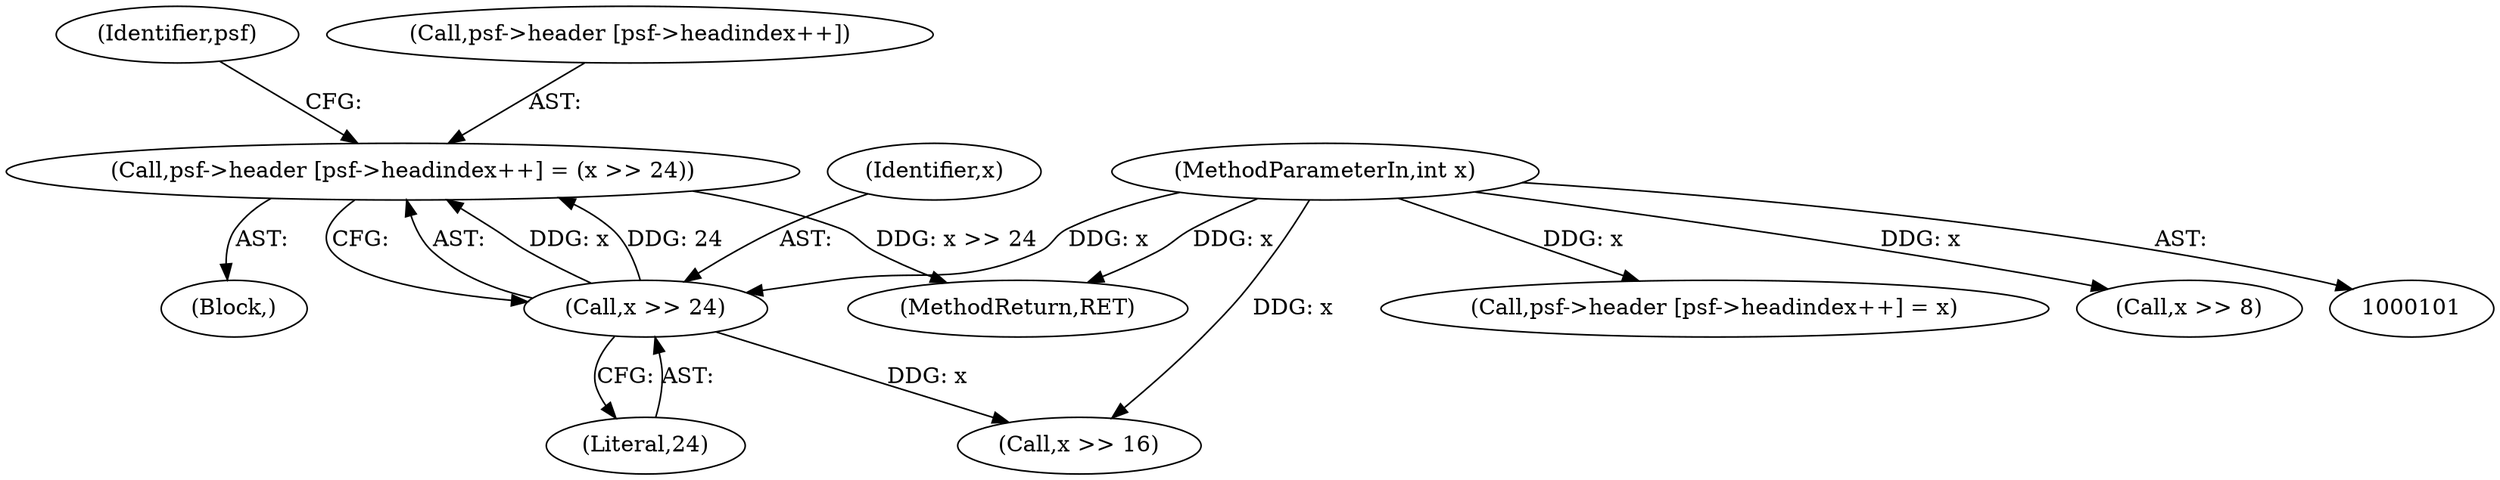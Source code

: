 digraph "1_libsndfile_708e996c87c5fae77b104ccfeb8f6db784c32074_3@array" {
"1000117" [label="(Call,psf->header [psf->headindex++] = (x >> 24))"];
"1000126" [label="(Call,x >> 24)"];
"1000103" [label="(MethodParameterIn,int x)"];
"1000153" [label="(Call,psf->header [psf->headindex++] = x)"];
"1000163" [label="(MethodReturn,RET)"];
"1000150" [label="(Call,x >> 8)"];
"1000116" [label="(Block,)"];
"1000103" [label="(MethodParameterIn,int x)"];
"1000126" [label="(Call,x >> 24)"];
"1000132" [label="(Identifier,psf)"];
"1000138" [label="(Call,x >> 16)"];
"1000128" [label="(Literal,24)"];
"1000127" [label="(Identifier,x)"];
"1000118" [label="(Call,psf->header [psf->headindex++])"];
"1000117" [label="(Call,psf->header [psf->headindex++] = (x >> 24))"];
"1000117" -> "1000116"  [label="AST: "];
"1000117" -> "1000126"  [label="CFG: "];
"1000118" -> "1000117"  [label="AST: "];
"1000126" -> "1000117"  [label="AST: "];
"1000132" -> "1000117"  [label="CFG: "];
"1000117" -> "1000163"  [label="DDG: x >> 24"];
"1000126" -> "1000117"  [label="DDG: x"];
"1000126" -> "1000117"  [label="DDG: 24"];
"1000126" -> "1000128"  [label="CFG: "];
"1000127" -> "1000126"  [label="AST: "];
"1000128" -> "1000126"  [label="AST: "];
"1000103" -> "1000126"  [label="DDG: x"];
"1000126" -> "1000138"  [label="DDG: x"];
"1000103" -> "1000101"  [label="AST: "];
"1000103" -> "1000163"  [label="DDG: x"];
"1000103" -> "1000138"  [label="DDG: x"];
"1000103" -> "1000150"  [label="DDG: x"];
"1000103" -> "1000153"  [label="DDG: x"];
}
